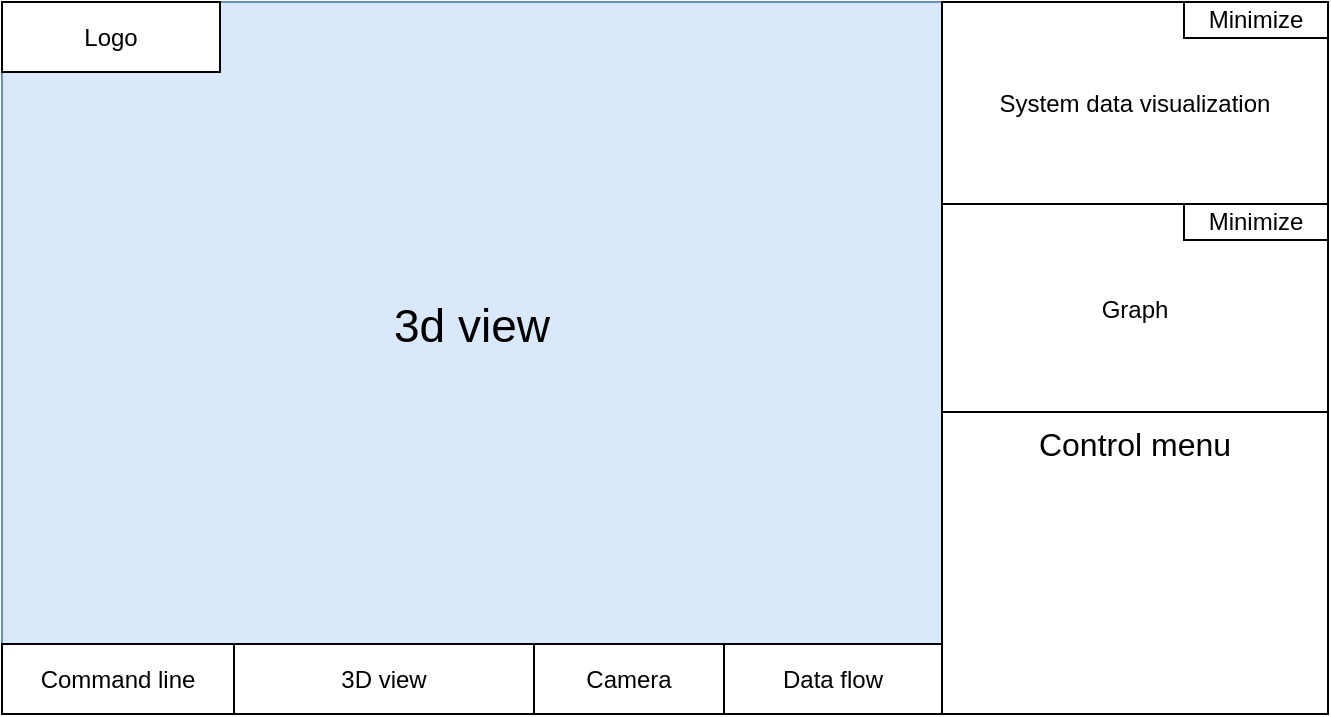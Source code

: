 <mxfile version="28.0.7">
  <diagram name="Page-1" id="NTAJhs3hFKatHZ6JXr6I">
    <mxGraphModel dx="872" dy="483" grid="0" gridSize="10" guides="1" tooltips="1" connect="1" arrows="1" fold="1" page="1" pageScale="1" pageWidth="850" pageHeight="1100" math="0" shadow="0">
      <root>
        <mxCell id="0" />
        <mxCell id="1" parent="0" />
        <mxCell id="nJ6TjtteFTIRdmm5GQK3-1" value="3d view" style="rounded=0;whiteSpace=wrap;html=1;fillColor=#dae8fc;strokeColor=#6c8ebf;fontSize=23;" vertex="1" parent="1">
          <mxGeometry x="99" y="67" width="470" height="324" as="geometry" />
        </mxCell>
        <mxCell id="nJ6TjtteFTIRdmm5GQK3-3" value="System data visualization" style="rounded=0;whiteSpace=wrap;html=1;" vertex="1" parent="1">
          <mxGeometry x="569" y="67" width="193" height="101" as="geometry" />
        </mxCell>
        <mxCell id="nJ6TjtteFTIRdmm5GQK3-4" value="Graph" style="rounded=0;whiteSpace=wrap;html=1;" vertex="1" parent="1">
          <mxGeometry x="569" y="168" width="193" height="106" as="geometry" />
        </mxCell>
        <mxCell id="nJ6TjtteFTIRdmm5GQK3-5" value="Control menu" style="rounded=0;whiteSpace=wrap;html=1;fontSize=16;verticalAlign=top;" vertex="1" parent="1">
          <mxGeometry x="569" y="272" width="193" height="151" as="geometry" />
        </mxCell>
        <mxCell id="nJ6TjtteFTIRdmm5GQK3-6" value="Command line" style="rounded=0;whiteSpace=wrap;html=1;" vertex="1" parent="1">
          <mxGeometry x="99" y="388" width="116" height="35" as="geometry" />
        </mxCell>
        <mxCell id="nJ6TjtteFTIRdmm5GQK3-7" value="3D view" style="rounded=0;whiteSpace=wrap;html=1;" vertex="1" parent="1">
          <mxGeometry x="215" y="388" width="150" height="35" as="geometry" />
        </mxCell>
        <mxCell id="nJ6TjtteFTIRdmm5GQK3-8" value="Camera" style="rounded=0;whiteSpace=wrap;html=1;" vertex="1" parent="1">
          <mxGeometry x="365" y="388" width="95" height="35" as="geometry" />
        </mxCell>
        <mxCell id="nJ6TjtteFTIRdmm5GQK3-9" value="Data flow" style="rounded=0;whiteSpace=wrap;html=1;" vertex="1" parent="1">
          <mxGeometry x="460" y="388" width="109" height="35" as="geometry" />
        </mxCell>
        <mxCell id="nJ6TjtteFTIRdmm5GQK3-10" value="Logo" style="rounded=0;whiteSpace=wrap;html=1;" vertex="1" parent="1">
          <mxGeometry x="99" y="67" width="109" height="35" as="geometry" />
        </mxCell>
        <mxCell id="nJ6TjtteFTIRdmm5GQK3-11" value="Minimize" style="rounded=0;whiteSpace=wrap;html=1;" vertex="1" parent="1">
          <mxGeometry x="690" y="168" width="72" height="18" as="geometry" />
        </mxCell>
        <mxCell id="nJ6TjtteFTIRdmm5GQK3-13" value="Minimize" style="rounded=0;whiteSpace=wrap;html=1;" vertex="1" parent="1">
          <mxGeometry x="690" y="67" width="72" height="18" as="geometry" />
        </mxCell>
      </root>
    </mxGraphModel>
  </diagram>
</mxfile>
